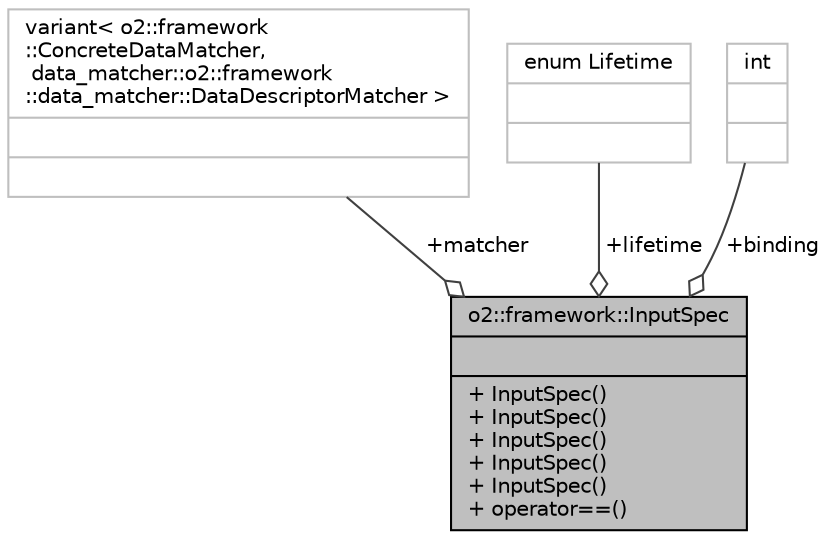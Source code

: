 digraph "o2::framework::InputSpec"
{
 // INTERACTIVE_SVG=YES
  bgcolor="transparent";
  edge [fontname="Helvetica",fontsize="10",labelfontname="Helvetica",labelfontsize="10"];
  node [fontname="Helvetica",fontsize="10",shape=record];
  Node1 [label="{o2::framework::InputSpec\n||+ InputSpec()\l+ InputSpec()\l+ InputSpec()\l+ InputSpec()\l+ InputSpec()\l+ operator==()\l}",height=0.2,width=0.4,color="black", fillcolor="grey75", style="filled", fontcolor="black"];
  Node2 -> Node1 [color="grey25",fontsize="10",style="solid",label=" +matcher" ,arrowhead="odiamond",fontname="Helvetica"];
  Node2 [label="{variant\< o2::framework\l::ConcreteDataMatcher,\l data_matcher::o2::framework\l::data_matcher::DataDescriptorMatcher \>\n||}",height=0.2,width=0.4,color="grey75"];
  Node3 -> Node1 [color="grey25",fontsize="10",style="solid",label=" +lifetime" ,arrowhead="odiamond",fontname="Helvetica"];
  Node3 [label="{enum Lifetime\n||}",height=0.2,width=0.4,color="grey75"];
  Node4 -> Node1 [color="grey25",fontsize="10",style="solid",label=" +binding" ,arrowhead="odiamond",fontname="Helvetica"];
  Node4 [label="{int\n||}",height=0.2,width=0.4,color="grey75"];
}

